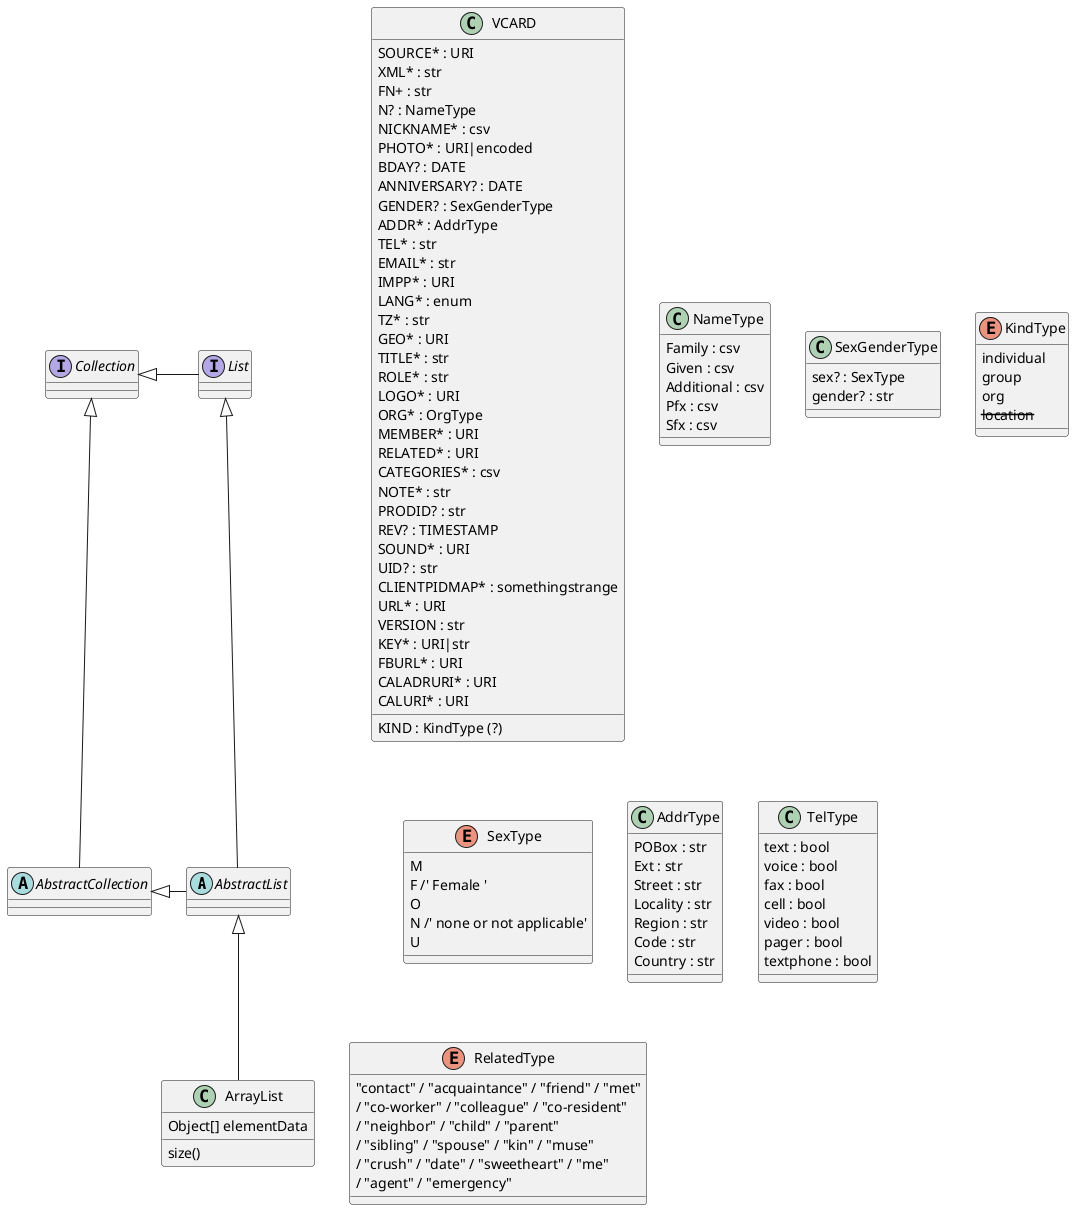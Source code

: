 @startuml
'https://plantuml.com/class-diagram

abstract class AbstractList
abstract AbstractCollection
interface List
interface Collection
class ArrayList {
    Object[] elementData
    size()
}

List <|-- AbstractList
Collection <|-- AbstractCollection
Collection <|- List
AbstractCollection <|- AbstractList
AbstractList <|-- ArrayList

class VCARD { /' Properties '/
    /' 1. General '/
    SOURCE* : URI
    KIND : KindType (?)
    XML* : str
    /' 2. Identification '/
    FN+ : str /' pref, type ; CCITT.X520.1988 '/
    N? : NameType /' CCITT.X520.1988 '/
    NICKNAME* : csv /' pref, type '/
    PHOTO* : URI|encoded /' pref, type '/
    BDAY? : DATE
    ANNIVERSARY? : DATE
    GENDER? : SexGenderType
    /' 3. Delivery Addressing '/
    ADDR* : AddrType /' PREF, TYPE '/
    /' 4. Communication '/
    TEL* : str /' PREF, TYPE:TelType* ; RFC3966 RFC5322 '/
    EMAIL* : str /' PREF, TYPE '/
    IMPP* : URI /' PREF, TYPE:TelType* ; RFC4770 '/
    LANG* : enum /' PREF, TYPE '/
    /' 5. Geographical '/
    TZ* : str /' ftp://elsie.nci.nih.gov/pub/ '/
    GEO* : URI /' RFC5870 '/
    /' 6. Organizational '/
    TITLE* : str /' CCITT.X520.1988 '/
    ROLE* : str /' CCITT.X520.1988 '/
    LOGO* : URI
    ORG* : OrgType /' CCITT.X520.1988 '/
    MEMBER* : URI
    RELATED* : URI
    /' 7. Explanatory '/
    CATEGORIES* : csv
    NOTE* : str /' CCITT.X520.1988 '/
    PRODID? : str
    REV? : TIMESTAMP
    SOUND* : URI
    UID? : str /' RFC4122 '/
    CLIENTPIDMAP* : somethingstrange
    URL* : URI
    VERSION : str
    /' 8. Security '/
    KEY* : URI|str
    /' 9. Calendar '/
    FBURL* : URI
    CALADRURI* : URI
    CALURI* : URI
}

enum KindType {
    individual
    group
    org
    <s>location</s>
}

class NameType { /' ";" separated of "," separated '/
    Family : csv /' aka surname, last name '/
    Given : csv /' aka name, firstname '/
    Additional : csv /' aka midname '/
    Pfx : csv
    Sfx : csv
}

class SexGenderType { /' ";" separated '/
    sex? : SexType
    gender? : str
}

enum SexType {
    M /' Male '/
    F /' Female '
    O /' Other '/
    N /' none or not applicable'
    U /' unknown '/
}

class AddrType { /' ";" separated of "," separated '/
    POBox : str /' postal office box '/
    Ext : str
    Street : str
    Locality : str
    Region : str
    Code : str /' postal code '/
    Country : str
}

class TelType {
    text : bool
    voice : bool
    fax : bool
    cell : bool
    video : bool
    pager : bool
    textphone : bool
}

enum RelatedType {
    "contact" / "acquaintance" / "friend" / "met"
                        / "co-worker" / "colleague" / "co-resident"
                        / "neighbor" / "child" / "parent"
                        / "sibling" / "spouse" / "kin" / "muse"
                        / "crush" / "date" / "sweetheart" / "me"
                        / "agent" / "emergency"
}

VCARD.KIND ..|> KindType
